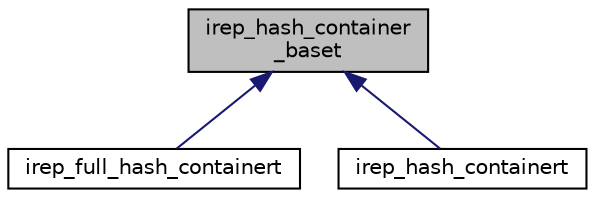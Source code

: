 digraph "irep_hash_container_baset"
{
 // LATEX_PDF_SIZE
  bgcolor="transparent";
  edge [fontname="Helvetica",fontsize="10",labelfontname="Helvetica",labelfontsize="10"];
  node [fontname="Helvetica",fontsize="10",shape=record];
  Node1 [label="irep_hash_container\l_baset",height=0.2,width=0.4,color="black", fillcolor="grey75", style="filled", fontcolor="black",tooltip=" "];
  Node1 -> Node2 [dir="back",color="midnightblue",fontsize="10",style="solid",fontname="Helvetica"];
  Node2 [label="irep_full_hash_containert",height=0.2,width=0.4,color="black",URL="$classirep__full__hash__containert.html",tooltip=" "];
  Node1 -> Node3 [dir="back",color="midnightblue",fontsize="10",style="solid",fontname="Helvetica"];
  Node3 [label="irep_hash_containert",height=0.2,width=0.4,color="black",URL="$classirep__hash__containert.html",tooltip=" "];
}
